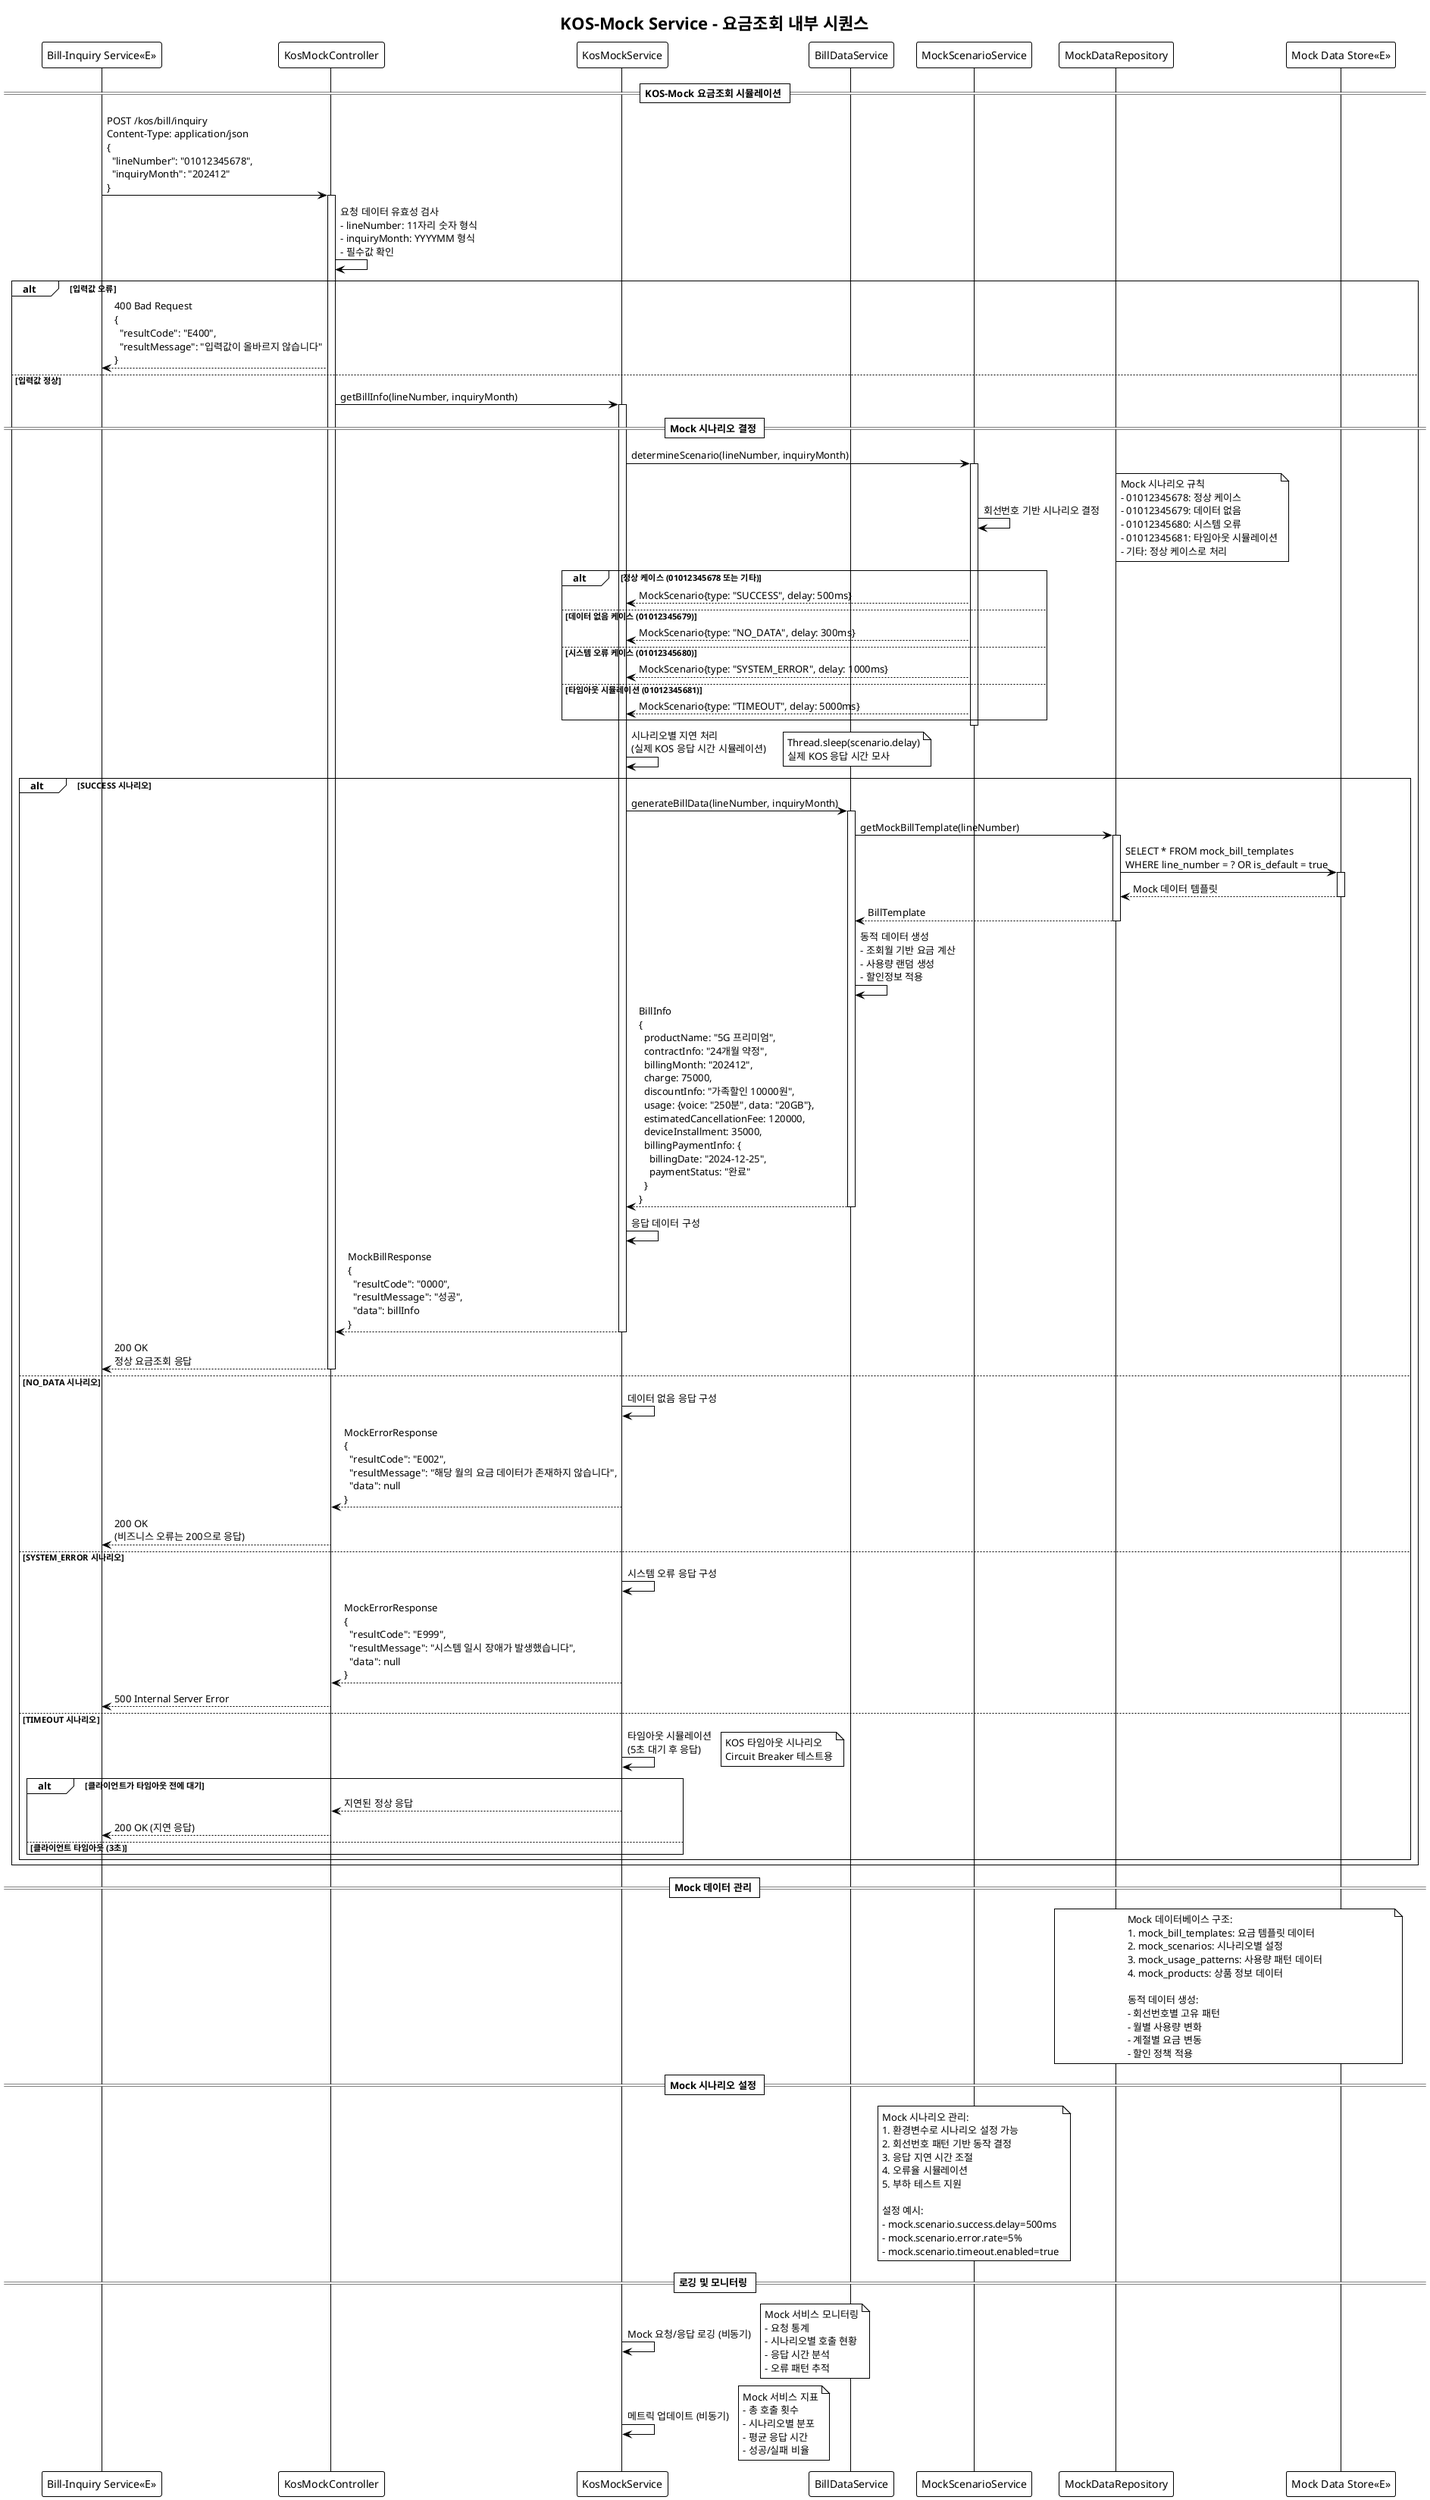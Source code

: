 @startuml
!theme mono
title KOS-Mock Service - 요금조회 내부 시퀀스

participant "Bill-Inquiry Service<<E>>" as BillService
participant "KosMockController" as Controller
participant "KosMockService" as Service
participant "BillDataService" as BillDataService
participant "MockScenarioService" as ScenarioService
participant "MockDataRepository" as MockRepo
participant "Mock Data Store<<E>>" as MockDB

== KOS-Mock 요금조회 시뮬레이션 ==

BillService -> Controller: POST /kos/bill/inquiry\nContent-Type: application/json\n{\n  "lineNumber": "01012345678",\n  "inquiryMonth": "202412"\n}
activate Controller

Controller -> Controller: 요청 데이터 유효성 검사\n- lineNumber: 11자리 숫자 형식\n- inquiryMonth: YYYYMM 형식\n- 필수값 확인

alt 입력값 오류
    Controller --> BillService: 400 Bad Request\n{\n  "resultCode": "E400",\n  "resultMessage": "입력값이 올바르지 않습니다"\n}
else 입력값 정상
    Controller -> Service: getBillInfo(lineNumber, inquiryMonth)
    activate Service
    
    == Mock 시나리오 결정 ==
    
    Service -> ScenarioService: determineScenario(lineNumber, inquiryMonth)
    activate ScenarioService
    
    ScenarioService -> ScenarioService: 회선번호 기반 시나리오 결정
    note right: Mock 시나리오 규칙\n- 01012345678: 정상 케이스\n- 01012345679: 데이터 없음\n- 01012345680: 시스템 오류\n- 01012345681: 타임아웃 시뮬레이션\n- 기타: 정상 케이스로 처리
    
    alt 정상 케이스 (01012345678 또는 기타)
        ScenarioService --> Service: MockScenario{type: "SUCCESS", delay: 500ms}
    else 데이터 없음 케이스 (01012345679)
        ScenarioService --> Service: MockScenario{type: "NO_DATA", delay: 300ms}
    else 시스템 오류 케이스 (01012345680)
        ScenarioService --> Service: MockScenario{type: "SYSTEM_ERROR", delay: 1000ms}
    else 타임아웃 시뮬레이션 (01012345681)
        ScenarioService --> Service: MockScenario{type: "TIMEOUT", delay: 5000ms}
    end
    
    deactivate ScenarioService
    
    Service -> Service: 시나리오별 지연 처리\n(실제 KOS 응답 시간 시뮬레이션)
    note right: Thread.sleep(scenario.delay)\n실제 KOS 응답 시간 모사
    
    alt SUCCESS 시나리오
        Service -> BillDataService: generateBillData(lineNumber, inquiryMonth)
        activate BillDataService
        
        BillDataService -> MockRepo: getMockBillTemplate(lineNumber)
        activate MockRepo
        
        MockRepo -> MockDB: SELECT * FROM mock_bill_templates\nWHERE line_number = ? OR is_default = true
        activate MockDB
        MockDB --> MockRepo: Mock 데이터 템플릿
        deactivate MockDB
        
        MockRepo --> BillDataService: BillTemplate
        deactivate MockRepo
        
        BillDataService -> BillDataService: 동적 데이터 생성\n- 조회월 기반 요금 계산\n- 사용량 랜덤 생성\n- 할인정보 적용
        
        BillDataService --> Service: BillInfo\n{\n  productName: "5G 프리미엄",\n  contractInfo: "24개월 약정",\n  billingMonth: "202412",\n  charge: 75000,\n  discountInfo: "가족할인 10000원",\n  usage: {voice: "250분", data: "20GB"},\n  estimatedCancellationFee: 120000,\n  deviceInstallment: 35000,\n  billingPaymentInfo: {\n    billingDate: "2024-12-25",\n    paymentStatus: "완료"\n  }\n}
        deactivate BillDataService
        
        Service -> Service: 응답 데이터 구성
        Service --> Controller: MockBillResponse\n{\n  "resultCode": "0000",\n  "resultMessage": "성공",\n  "data": billInfo\n}
        deactivate Service
        
        Controller --> BillService: 200 OK\n정상 요금조회 응답
        deactivate Controller
        
    else NO_DATA 시나리오
        Service -> Service: 데이터 없음 응답 구성
        Service --> Controller: MockErrorResponse\n{\n  "resultCode": "E002",\n  "resultMessage": "해당 월의 요금 데이터가 존재하지 않습니다",\n  "data": null\n}
        Controller --> BillService: 200 OK\n(비즈니스 오류는 200으로 응답)
        
    else SYSTEM_ERROR 시나리오
        Service -> Service: 시스템 오류 응답 구성
        Service --> Controller: MockErrorResponse\n{\n  "resultCode": "E999",\n  "resultMessage": "시스템 일시 장애가 발생했습니다",\n  "data": null\n}
        Controller --> BillService: 500 Internal Server Error
        
    else TIMEOUT 시나리오
        Service -> Service: 타임아웃 시뮬레이션\n(5초 대기 후 응답)
        note right: KOS 타임아웃 시나리오\nCircuit Breaker 테스트용
        
        alt 클라이언트가 타임아웃 전에 대기
            Service --> Controller: 지연된 정상 응답
            Controller --> BillService: 200 OK (지연 응답)
        else 클라이언트 타임아웃 (3초)
            note right: 클라이언트에서 타임아웃으로\n연결 종료됨
        end
    end
end

== Mock 데이터 관리 ==

note over MockRepo, MockDB
Mock 데이터베이스 구조:
1. mock_bill_templates: 요금 템플릿 데이터
2. mock_scenarios: 시나리오별 설정
3. mock_usage_patterns: 사용량 패턴 데이터
4. mock_products: 상품 정보 데이터

동적 데이터 생성:
- 회선번호별 고유 패턴
- 월별 사용량 변화
- 계절별 요금 변동
- 할인 정책 적용
end note

== Mock 시나리오 설정 ==

note over ScenarioService
Mock 시나리오 관리:
1. 환경변수로 시나리오 설정 가능
2. 회선번호 패턴 기반 동작 결정  
3. 응답 지연 시간 조절
4. 오류율 시뮬레이션
5. 부하 테스트 지원

설정 예시:
- mock.scenario.success.delay=500ms
- mock.scenario.error.rate=5%
- mock.scenario.timeout.enabled=true
end note

== 로깅 및 모니터링 ==

Service -> Service: Mock 요청/응답 로깅 (비동기)
note right: Mock 서비스 모니터링\n- 요청 통계\n- 시나리오별 호출 현황\n- 응답 시간 분석\n- 오류 패턴 추적

Service -> Service: 메트릭 업데이트 (비동기)
note right: Mock 서비스 지표\n- 총 호출 횟수\n- 시나리오별 분포\n- 평균 응답 시간\n- 성공/실패 비율

@enduml